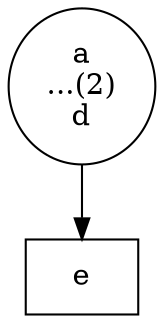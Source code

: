 digraph G {
  graph [name="chain5Block5-compact"]
e [shape=rectangle, type=block];
"a
...(2)
d" [label="a
...(2)
d"];
"a
...(2)
d"->e ;
}
